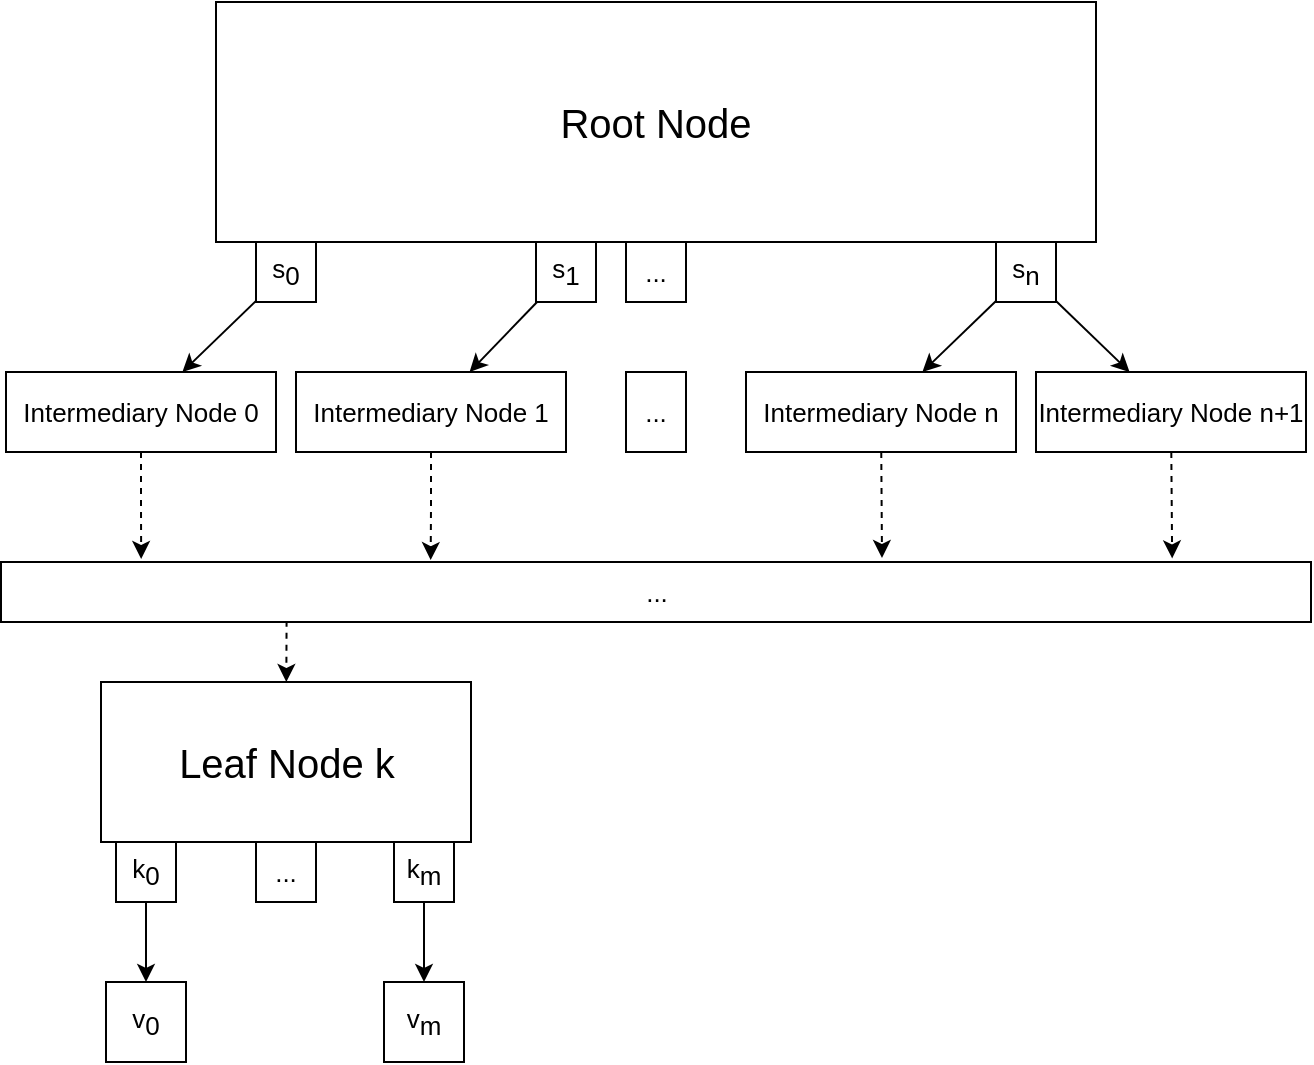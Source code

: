 <mxfile version="15.4.0" type="device"><diagram id="Hk9FfqTnHn3B9aV-S_oG" name="Page-1"><mxGraphModel dx="301" dy="169" grid="1" gridSize="10" guides="1" tooltips="1" connect="1" arrows="1" fold="1" page="1" pageScale="1" pageWidth="1169" pageHeight="827" math="0" shadow="0"><root><mxCell id="0"/><mxCell id="1" parent="0"/><mxCell id="1K4-cSIM6OfFt5wUuAmI-1" value="Root Node" style="rounded=0;whiteSpace=wrap;html=1;fontSize=20;" parent="1" vertex="1"><mxGeometry x="480" y="240" width="440" height="120" as="geometry"/></mxCell><mxCell id="1K4-cSIM6OfFt5wUuAmI-9" style="rounded=0;orthogonalLoop=1;jettySize=auto;html=1;fontSize=20;" parent="1" source="1K4-cSIM6OfFt5wUuAmI-2" target="1K4-cSIM6OfFt5wUuAmI-5" edge="1"><mxGeometry relative="1" as="geometry"/></mxCell><mxCell id="1K4-cSIM6OfFt5wUuAmI-11" style="rounded=0;orthogonalLoop=1;jettySize=auto;html=1;fontSize=20;" parent="1" source="NBcl1_k9WPy3sGdkkro6-1" target="1K4-cSIM6OfFt5wUuAmI-10" edge="1"><mxGeometry relative="1" as="geometry"/></mxCell><mxCell id="1K4-cSIM6OfFt5wUuAmI-2" value="s&lt;sub style=&quot;font-size: 13px;&quot;&gt;0&lt;/sub&gt;" style="rounded=0;whiteSpace=wrap;html=1;fontSize=13;" parent="1" vertex="1"><mxGeometry x="500" y="360" width="30" height="30" as="geometry"/></mxCell><mxCell id="1K4-cSIM6OfFt5wUuAmI-15" style="edgeStyle=none;rounded=0;orthogonalLoop=1;jettySize=auto;html=1;fontSize=11;" parent="1" source="1K4-cSIM6OfFt5wUuAmI-3" target="1K4-cSIM6OfFt5wUuAmI-13" edge="1"><mxGeometry relative="1" as="geometry"/></mxCell><mxCell id="1K4-cSIM6OfFt5wUuAmI-16" style="edgeStyle=none;rounded=0;orthogonalLoop=1;jettySize=auto;html=1;fontSize=11;" parent="1" source="1K4-cSIM6OfFt5wUuAmI-3" target="1K4-cSIM6OfFt5wUuAmI-14" edge="1"><mxGeometry relative="1" as="geometry"/></mxCell><mxCell id="1K4-cSIM6OfFt5wUuAmI-3" value="s&lt;sub style=&quot;font-size: 13px;&quot;&gt;n&lt;/sub&gt;" style="rounded=0;whiteSpace=wrap;html=1;fontSize=13;" parent="1" vertex="1"><mxGeometry x="870" y="360" width="30" height="30" as="geometry"/></mxCell><mxCell id="1K4-cSIM6OfFt5wUuAmI-24" style="edgeStyle=orthogonalEdgeStyle;rounded=0;orthogonalLoop=1;jettySize=auto;html=1;fontSize=11;dashed=1;entryX=0.107;entryY=-0.05;entryDx=0;entryDy=0;entryPerimeter=0;" parent="1" source="1K4-cSIM6OfFt5wUuAmI-5" target="1K4-cSIM6OfFt5wUuAmI-17" edge="1"><mxGeometry relative="1" as="geometry"/></mxCell><mxCell id="1K4-cSIM6OfFt5wUuAmI-5" value="Intermediary Node 0" style="rounded=0;whiteSpace=wrap;html=1;fontSize=13;" parent="1" vertex="1"><mxGeometry x="375" y="425" width="135" height="40" as="geometry"/></mxCell><mxCell id="1K4-cSIM6OfFt5wUuAmI-7" value="..." style="rounded=0;whiteSpace=wrap;html=1;fontSize=13;" parent="1" vertex="1"><mxGeometry x="685" y="360" width="30" height="30" as="geometry"/></mxCell><mxCell id="1K4-cSIM6OfFt5wUuAmI-25" style="edgeStyle=orthogonalEdgeStyle;rounded=0;orthogonalLoop=1;jettySize=auto;html=1;entryX=0.328;entryY=-0.032;entryDx=0;entryDy=0;entryPerimeter=0;dashed=1;fontSize=11;" parent="1" source="1K4-cSIM6OfFt5wUuAmI-10" target="1K4-cSIM6OfFt5wUuAmI-17" edge="1"><mxGeometry relative="1" as="geometry"/></mxCell><mxCell id="1K4-cSIM6OfFt5wUuAmI-10" value="Intermediary Node 1" style="rounded=0;whiteSpace=wrap;html=1;fontSize=13;" parent="1" vertex="1"><mxGeometry x="520" y="425" width="135" height="40" as="geometry"/></mxCell><mxCell id="1K4-cSIM6OfFt5wUuAmI-12" value="..." style="rounded=0;whiteSpace=wrap;html=1;fontSize=13;" parent="1" vertex="1"><mxGeometry x="685" y="425" width="30" height="40" as="geometry"/></mxCell><mxCell id="1K4-cSIM6OfFt5wUuAmI-26" style="edgeStyle=none;rounded=0;orthogonalLoop=1;jettySize=auto;html=1;dashed=1;fontSize=11;" parent="1" source="1K4-cSIM6OfFt5wUuAmI-13" edge="1"><mxGeometry relative="1" as="geometry"><mxPoint x="813" y="518" as="targetPoint"/></mxGeometry></mxCell><mxCell id="1K4-cSIM6OfFt5wUuAmI-13" value="Intermediary Node n" style="rounded=0;whiteSpace=wrap;html=1;fontSize=13;" parent="1" vertex="1"><mxGeometry x="745" y="425" width="135" height="40" as="geometry"/></mxCell><mxCell id="1K4-cSIM6OfFt5wUuAmI-27" style="edgeStyle=none;rounded=0;orthogonalLoop=1;jettySize=auto;html=1;entryX=0.894;entryY=-0.06;entryDx=0;entryDy=0;entryPerimeter=0;dashed=1;fontSize=11;" parent="1" source="1K4-cSIM6OfFt5wUuAmI-14" target="1K4-cSIM6OfFt5wUuAmI-17" edge="1"><mxGeometry relative="1" as="geometry"/></mxCell><mxCell id="1K4-cSIM6OfFt5wUuAmI-14" value="Intermediary Node n+1" style="rounded=0;whiteSpace=wrap;html=1;fontSize=13;" parent="1" vertex="1"><mxGeometry x="890" y="425" width="135" height="40" as="geometry"/></mxCell><mxCell id="1K4-cSIM6OfFt5wUuAmI-23" style="edgeStyle=none;rounded=0;orthogonalLoop=1;jettySize=auto;html=1;fontSize=11;exitX=0.218;exitY=0.981;exitDx=0;exitDy=0;exitPerimeter=0;dashed=1;" parent="1" source="1K4-cSIM6OfFt5wUuAmI-17" target="1K4-cSIM6OfFt5wUuAmI-19" edge="1"><mxGeometry relative="1" as="geometry"/></mxCell><mxCell id="1K4-cSIM6OfFt5wUuAmI-17" value="..." style="rounded=0;whiteSpace=wrap;html=1;fontSize=13;" parent="1" vertex="1"><mxGeometry x="372.5" y="520" width="655" height="30" as="geometry"/></mxCell><mxCell id="1K4-cSIM6OfFt5wUuAmI-19" value="Leaf Node k" style="rounded=0;whiteSpace=wrap;html=1;fontSize=20;" parent="1" vertex="1"><mxGeometry x="422.5" y="580" width="185" height="80" as="geometry"/></mxCell><mxCell id="1K4-cSIM6OfFt5wUuAmI-30" style="edgeStyle=none;rounded=0;orthogonalLoop=1;jettySize=auto;html=1;fontSize=11;" parent="1" source="1K4-cSIM6OfFt5wUuAmI-20" target="1K4-cSIM6OfFt5wUuAmI-28" edge="1"><mxGeometry relative="1" as="geometry"/></mxCell><mxCell id="1K4-cSIM6OfFt5wUuAmI-20" value="k&lt;sub style=&quot;font-size: 13px;&quot;&gt;0&lt;/sub&gt;" style="rounded=0;whiteSpace=wrap;html=1;fontSize=13;" parent="1" vertex="1"><mxGeometry x="430" y="660" width="30" height="30" as="geometry"/></mxCell><mxCell id="1K4-cSIM6OfFt5wUuAmI-31" style="edgeStyle=none;rounded=0;orthogonalLoop=1;jettySize=auto;html=1;fontSize=11;" parent="1" source="1K4-cSIM6OfFt5wUuAmI-21" target="1K4-cSIM6OfFt5wUuAmI-29" edge="1"><mxGeometry relative="1" as="geometry"/></mxCell><mxCell id="1K4-cSIM6OfFt5wUuAmI-21" value="k&lt;sub style=&quot;font-size: 13px;&quot;&gt;m&lt;/sub&gt;" style="rounded=0;whiteSpace=wrap;html=1;fontSize=13;" parent="1" vertex="1"><mxGeometry x="569" y="660" width="30" height="30" as="geometry"/></mxCell><mxCell id="1K4-cSIM6OfFt5wUuAmI-22" value="..." style="rounded=0;whiteSpace=wrap;html=1;fontSize=13;" parent="1" vertex="1"><mxGeometry x="500" y="660" width="30" height="30" as="geometry"/></mxCell><mxCell id="1K4-cSIM6OfFt5wUuAmI-28" value="v&lt;sub style=&quot;font-size: 13px;&quot;&gt;0&lt;/sub&gt;" style="whiteSpace=wrap;html=1;aspect=fixed;fontSize=13;" parent="1" vertex="1"><mxGeometry x="425" y="730" width="40" height="40" as="geometry"/></mxCell><mxCell id="1K4-cSIM6OfFt5wUuAmI-29" value="v&lt;sub style=&quot;font-size: 13px;&quot;&gt;m&lt;/sub&gt;" style="whiteSpace=wrap;html=1;aspect=fixed;fontSize=13;" parent="1" vertex="1"><mxGeometry x="564" y="730" width="40" height="40" as="geometry"/></mxCell><mxCell id="NBcl1_k9WPy3sGdkkro6-1" value="s&lt;sub style=&quot;font-size: 13px&quot;&gt;1&lt;/sub&gt;" style="rounded=0;whiteSpace=wrap;html=1;fontSize=13;" vertex="1" parent="1"><mxGeometry x="640" y="360" width="30" height="30" as="geometry"/></mxCell></root></mxGraphModel></diagram></mxfile>